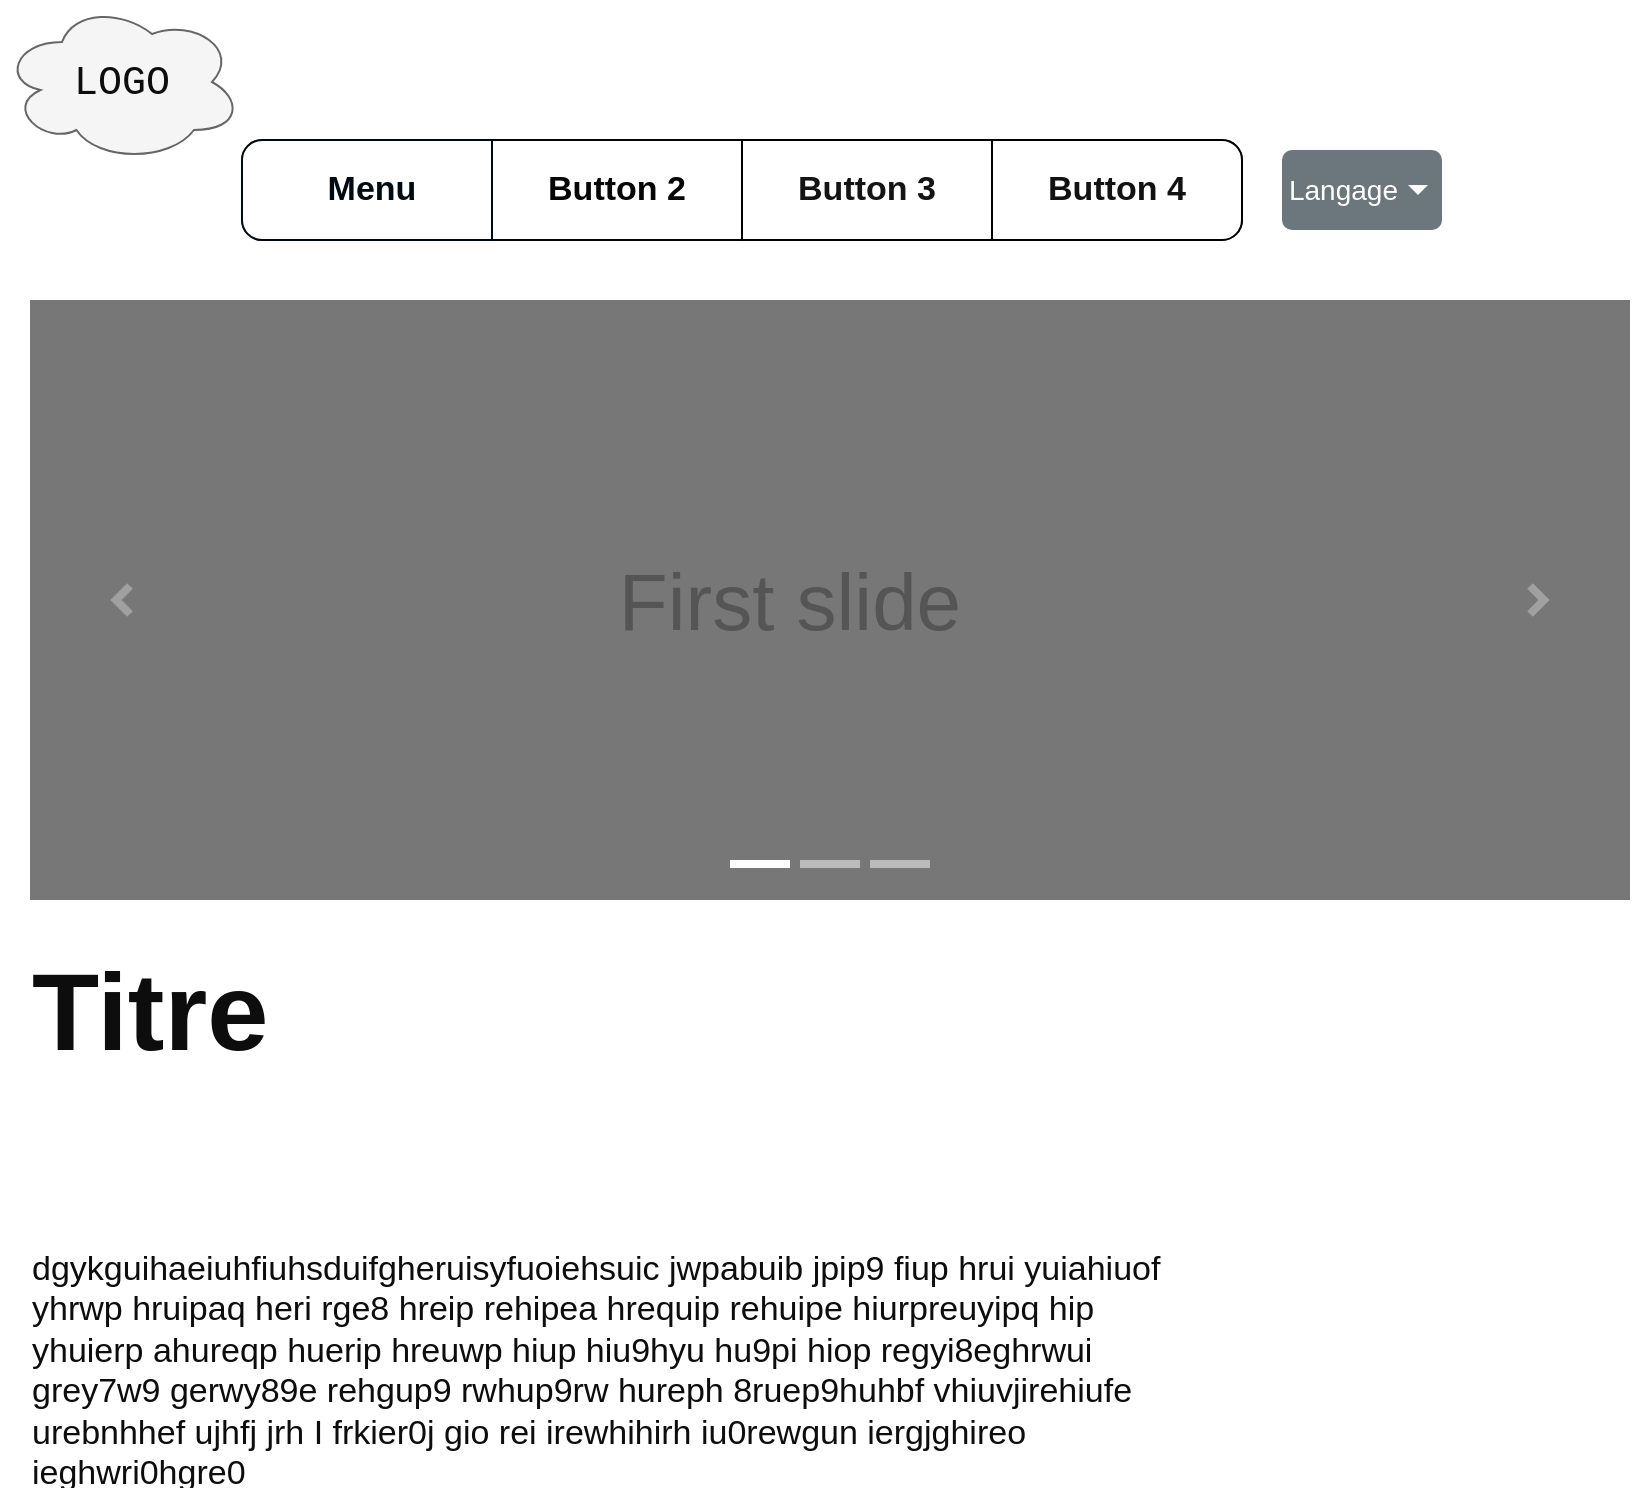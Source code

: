 <mxfile version="21.8.2" type="github">
  <diagram name="Page-1" id="9TOf40r4xf4sIfJ2VWUv">
    <mxGraphModel dx="1592" dy="2256" grid="1" gridSize="10" guides="1" tooltips="1" connect="1" arrows="1" fold="1" page="1" pageScale="1" pageWidth="827" pageHeight="1169" math="0" shadow="0">
      <root>
        <mxCell id="0" />
        <mxCell id="1" parent="0" />
        <mxCell id="qFjxIm9LurNFGSXeheeI-10" value="" style="strokeWidth=1;shadow=0;dashed=0;align=center;html=1;shape=mxgraph.mockup.rrect;rSize=10;fillColor=#ffffff;strokeColor=#666666;" vertex="1" parent="1">
          <mxGeometry x="120" y="-1100" width="500" height="50" as="geometry" />
        </mxCell>
        <mxCell id="qFjxIm9LurNFGSXeheeI-11" value="Button 2" style="strokeWidth=1;shadow=0;dashed=0;align=center;html=1;shape=mxgraph.mockup.rrect;rSize=0;fontSize=17;fontStyle=1;resizeHeight=1;whiteSpace=wrap;strokeColor=#050505;fontColor=#050505;" vertex="1" parent="qFjxIm9LurNFGSXeheeI-10">
          <mxGeometry width="125" height="50" relative="1" as="geometry">
            <mxPoint x="125" as="offset" />
          </mxGeometry>
        </mxCell>
        <mxCell id="qFjxIm9LurNFGSXeheeI-12" value="Button 3" style="strokeWidth=1;shadow=0;dashed=0;align=center;html=1;shape=mxgraph.mockup.rrect;rSize=0;fontSize=17;fontStyle=1;resizeHeight=1;whiteSpace=wrap;fontColor=#141414;" vertex="1" parent="qFjxIm9LurNFGSXeheeI-10">
          <mxGeometry width="125" height="50" relative="1" as="geometry">
            <mxPoint x="250" as="offset" />
          </mxGeometry>
        </mxCell>
        <mxCell id="qFjxIm9LurNFGSXeheeI-13" value="Button 4" style="strokeWidth=1;shadow=0;dashed=0;align=center;html=1;shape=mxgraph.mockup.rightButton;rSize=10;fontSize=17;fontStyle=1;resizeHeight=1;whiteSpace=wrap;fontColor=#121212;" vertex="1" parent="qFjxIm9LurNFGSXeheeI-10">
          <mxGeometry x="1" width="125" height="50" relative="1" as="geometry">
            <mxPoint x="-125" as="offset" />
          </mxGeometry>
        </mxCell>
        <mxCell id="qFjxIm9LurNFGSXeheeI-14" value="Button 1" style="strokeWidth=1;shadow=0;dashed=0;align=center;html=1;shape=mxgraph.mockup.leftButton;rSize=10;fontSize=17;fontColor=#ffffff;fontStyle=1;fillColor=#FFFFFF;strokeColor=#000A12;resizeHeight=1;whiteSpace=wrap;" vertex="1" parent="qFjxIm9LurNFGSXeheeI-10">
          <mxGeometry width="125" height="50" relative="1" as="geometry" />
        </mxCell>
        <mxCell id="qFjxIm9LurNFGSXeheeI-20" value="Text" style="text;html=1;strokeColor=none;fillColor=none;align=center;verticalAlign=middle;whiteSpace=wrap;rounded=0;fontSize=17;fontFamily=Helvetica;fontColor=#ffffff;" vertex="1" parent="qFjxIm9LurNFGSXeheeI-10">
          <mxGeometry x="30" y="10" width="60" height="30" as="geometry" />
        </mxCell>
        <mxCell id="qFjxIm9LurNFGSXeheeI-21" value="Menu" style="text;html=1;strokeColor=none;fillColor=none;align=center;verticalAlign=middle;whiteSpace=wrap;rounded=0;fontSize=17;fontFamily=Helvetica;fontColor=#000A12;fontStyle=1" vertex="1" parent="qFjxIm9LurNFGSXeheeI-10">
          <mxGeometry x="30" y="10" width="70" height="30" as="geometry" />
        </mxCell>
        <mxCell id="qFjxIm9LurNFGSXeheeI-23" value="First slide" style="html=1;shadow=0;dashed=0;strokeColor=none;strokeWidth=1;fillColor=#777777;fontColor=#555555;whiteSpace=wrap;align=center;verticalAlign=middle;fontStyle=0;fontSize=40;spacingRight=40;fontFamily=Helvetica;" vertex="1" parent="1">
          <mxGeometry x="14" y="-1020" width="800" height="300" as="geometry" />
        </mxCell>
        <mxCell id="qFjxIm9LurNFGSXeheeI-24" value="" style="html=1;verticalLabelPosition=bottom;labelBackgroundColor=#ffffff;verticalAlign=top;shadow=0;dashed=0;strokeWidth=4;shape=mxgraph.ios7.misc.more;strokeColor=#a0a0a0;align=center;spacingRight=40;fontFamily=Helvetica;fontSize=17;fontColor=#ffffff;fillColor=default;gradientColor=none;" vertex="1" parent="qFjxIm9LurNFGSXeheeI-23">
          <mxGeometry x="1" y="0.5" width="7" height="14" relative="1" as="geometry">
            <mxPoint x="-50" y="-7" as="offset" />
          </mxGeometry>
        </mxCell>
        <mxCell id="qFjxIm9LurNFGSXeheeI-25" value="" style="flipH=1;html=1;verticalLabelPosition=bottom;labelBackgroundColor=#ffffff;verticalAlign=top;shadow=0;dashed=0;strokeWidth=4;shape=mxgraph.ios7.misc.more;strokeColor=#a0a0a0;align=center;spacingRight=40;fontFamily=Helvetica;fontSize=17;fontColor=#ffffff;fillColor=default;gradientColor=none;" vertex="1" parent="qFjxIm9LurNFGSXeheeI-23">
          <mxGeometry y="0.5" width="7" height="14" relative="1" as="geometry">
            <mxPoint x="43" y="-7" as="offset" />
          </mxGeometry>
        </mxCell>
        <mxCell id="qFjxIm9LurNFGSXeheeI-26" value="" style="html=1;shadow=0;strokeColor=none;fillColor=#ffffff;dashed=0;strokeWidth=1;align=center;verticalAlign=middle;spacingRight=40;fontFamily=Helvetica;fontSize=17;fontColor=#ffffff;" vertex="1" parent="qFjxIm9LurNFGSXeheeI-23">
          <mxGeometry x="0.5" y="1" width="30" height="4" relative="1" as="geometry">
            <mxPoint x="-50" y="-20" as="offset" />
          </mxGeometry>
        </mxCell>
        <mxCell id="qFjxIm9LurNFGSXeheeI-27" value="" style="html=1;shadow=0;strokeColor=none;fillColor=#BBBBBB;dashed=0;strokeWidth=1;align=center;verticalAlign=middle;spacingRight=40;fontFamily=Helvetica;fontSize=17;fontColor=#ffffff;" vertex="1" parent="qFjxIm9LurNFGSXeheeI-23">
          <mxGeometry x="0.5" y="1" width="30" height="4" relative="1" as="geometry">
            <mxPoint x="-15" y="-20" as="offset" />
          </mxGeometry>
        </mxCell>
        <mxCell id="qFjxIm9LurNFGSXeheeI-28" value="" style="html=1;shadow=0;strokeColor=none;fillColor=#BBBBBB;dashed=0;strokeWidth=1;align=center;verticalAlign=middle;spacingRight=40;fontFamily=Helvetica;fontSize=17;fontColor=#ffffff;" vertex="1" parent="qFjxIm9LurNFGSXeheeI-23">
          <mxGeometry x="0.5" y="1" width="30" height="4" relative="1" as="geometry">
            <mxPoint x="20" y="-20" as="offset" />
          </mxGeometry>
        </mxCell>
        <mxCell id="qFjxIm9LurNFGSXeheeI-38" value="Langage" style="html=1;shadow=0;dashed=0;shape=mxgraph.bootstrap.rrect;rSize=5;strokeColor=none;strokeWidth=1;fillColor=#6C767D;fontColor=#ffffff;whiteSpace=wrap;align=right;verticalAlign=middle;fontStyle=0;fontSize=14;spacingRight=20;fontFamily=Helvetica;" vertex="1" parent="1">
          <mxGeometry x="640" y="-1095" width="80" height="40" as="geometry" />
        </mxCell>
        <mxCell id="qFjxIm9LurNFGSXeheeI-39" value="" style="shape=triangle;direction=south;fillColor=#ffffff;strokeColor=none;perimeter=none;shadow=0;dashed=0;strokeWidth=1;align=center;verticalAlign=middle;spacingRight=40;fontFamily=Helvetica;fontSize=17;fontColor=#ffffff;html=1;" vertex="1" parent="qFjxIm9LurNFGSXeheeI-38">
          <mxGeometry x="1" y="0.5" width="10" height="5" relative="1" as="geometry">
            <mxPoint x="-17" y="-2.5" as="offset" />
          </mxGeometry>
        </mxCell>
        <mxCell id="qFjxIm9LurNFGSXeheeI-50" value="" style="ellipse;shape=cloud;whiteSpace=wrap;html=1;shadow=0;dashed=0;strokeColor=#666666;strokeWidth=1;align=center;verticalAlign=middle;spacingRight=40;fontFamily=Helvetica;fontSize=17;fontColor=#333333;fillColor=#f5f5f5;" vertex="1" parent="1">
          <mxGeometry y="-1169" width="120" height="80" as="geometry" />
        </mxCell>
        <mxCell id="qFjxIm9LurNFGSXeheeI-51" value="LOGO" style="text;html=1;strokeColor=none;fillColor=none;align=center;verticalAlign=middle;whiteSpace=wrap;rounded=0;fontSize=20;fontFamily=Courier New;fontColor=#0D0D0D;" vertex="1" parent="1">
          <mxGeometry x="30" y="-1144" width="60" height="30" as="geometry" />
        </mxCell>
        <mxCell id="qFjxIm9LurNFGSXeheeI-52" value="&lt;h1&gt;&lt;font style=&quot;font-size: 55px;&quot;&gt;Titre&lt;/font&gt;&lt;/h1&gt;&lt;h1&gt;&lt;br&gt;&lt;/h1&gt;&lt;div&gt;dgykguihaeiuhfiuhsduifgheruisyfuoiehsuic jwpabuib jpip9 fiup hrui yuiahiuof yhrwp hruipaq heri rge8 hreip rehipea hrequip rehuipe hiurpreuyipq hip yhuierp ahureqp huerip hreuwp hiup hiu9hyu hu9pi hiop regyi8eghrwui grey7w9 gerwy89e rehgup9 rwhup9rw hureph 8ruep9huhbf vhiuvjirehiufe urebnhhef ujhfj jrh I frkier0j gio rei irewhihirh iu0rewgun iergjghireo ieghwri0hgre0&lt;/div&gt;" style="text;html=1;strokeColor=none;fillColor=none;spacing=5;spacingTop=-20;whiteSpace=wrap;overflow=hidden;rounded=0;fontSize=17;fontFamily=Helvetica;fontColor=#0D0D0D;" vertex="1" parent="1">
          <mxGeometry x="10" y="-710" width="586" height="284" as="geometry" />
        </mxCell>
      </root>
    </mxGraphModel>
  </diagram>
</mxfile>
